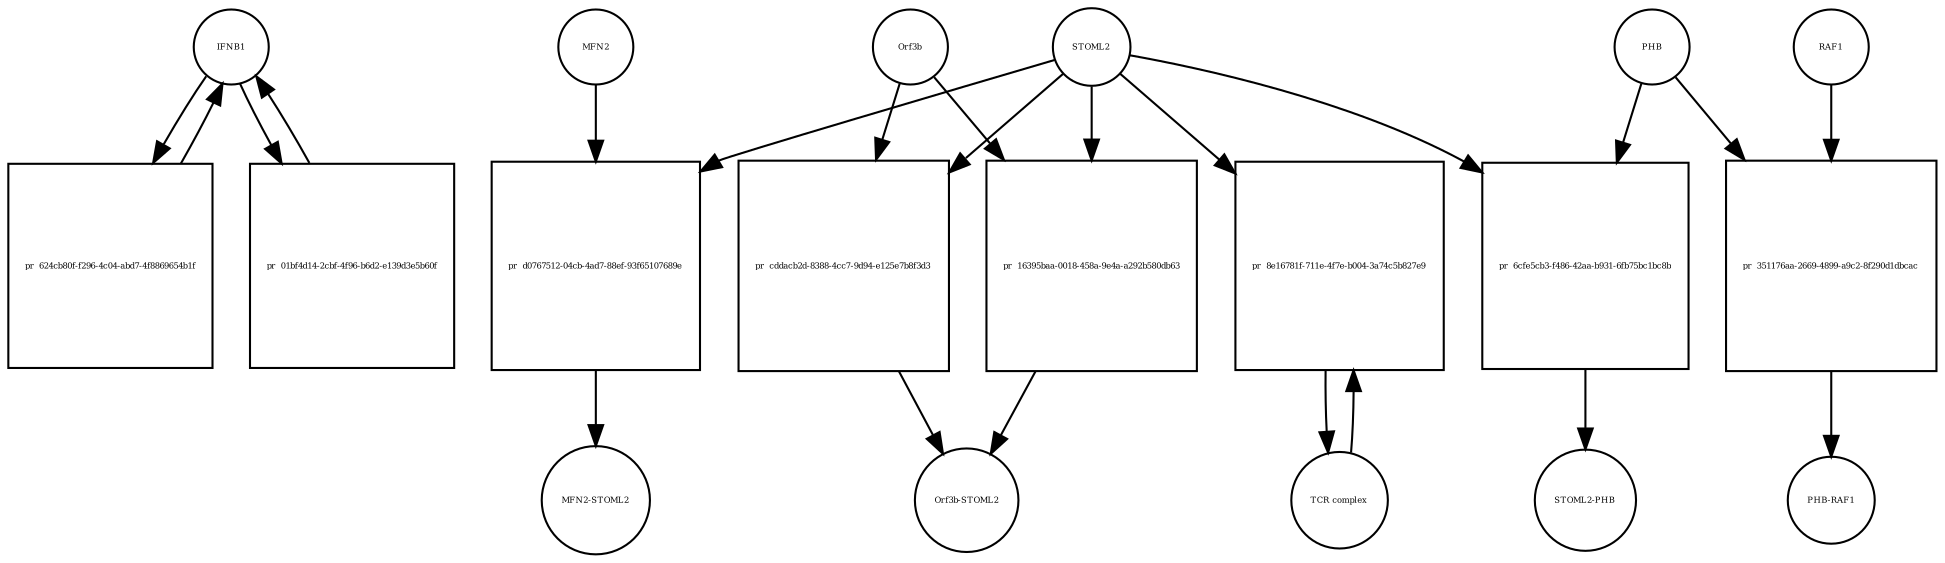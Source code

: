 strict digraph  {
IFNB1 [annotation=urn_miriam_uniprot_P01574, bipartite=0, cls=macromolecule, fontsize=4, label=IFNB1, shape=circle];
"pr_624cb80f-f296-4c04-abd7-4f8869654b1f" [annotation="", bipartite=1, cls=process, fontsize=4, label="pr_624cb80f-f296-4c04-abd7-4f8869654b1f", shape=square];
"pr_01bf4d14-2cbf-4f96-b6d2-e139d3e5b60f" [annotation="", bipartite=1, cls=process, fontsize=4, label="pr_01bf4d14-2cbf-4f96-b6d2-e139d3e5b60f", shape=square];
STOML2 [annotation=urn_miriam_pubmed_18641330, bipartite=0, cls="macromolecule multimer", fontsize=4, label=STOML2, shape=circle];
"pr_d0767512-04cb-4ad7-88ef-93f65107689e" [annotation="", bipartite=1, cls=process, fontsize=4, label="pr_d0767512-04cb-4ad7-88ef-93f65107689e", shape=square];
MFN2 [annotation=urn_miriam_uniprot_O95140, bipartite=0, cls=macromolecule, fontsize=4, label=MFN2, shape=circle];
"MFN2-STOML2" [annotation="", bipartite=0, cls=complex, fontsize=4, label="MFN2-STOML2", shape=circle];
Orf3b [annotation="", bipartite=0, cls=macromolecule, fontsize=4, label=Orf3b, shape=circle];
"pr_cddacb2d-8388-4cc7-9d94-e125e7b8f3d3" [annotation="", bipartite=1, cls=process, fontsize=4, label="pr_cddacb2d-8388-4cc7-9d94-e125e7b8f3d3", shape=square];
"Orf3b-STOML2" [annotation="", bipartite=0, cls=complex, fontsize=4, label="Orf3b-STOML2", shape=circle];
"pr_6cfe5cb3-f486-42aa-b931-6fb75bc1bc8b" [annotation="", bipartite=1, cls=process, fontsize=4, label="pr_6cfe5cb3-f486-42aa-b931-6fb75bc1bc8b", shape=square];
PHB [annotation=urn_miriam_uniprot_P35232, bipartite=0, cls=macromolecule, fontsize=4, label=PHB, shape=circle];
"STOML2-PHB" [annotation="", bipartite=0, cls=complex, fontsize=4, label="STOML2-PHB", shape=circle];
"pr_351176aa-2669-4899-a9c2-8f290d1dbcac" [annotation="", bipartite=1, cls=process, fontsize=4, label="pr_351176aa-2669-4899-a9c2-8f290d1dbcac", shape=square];
RAF1 [annotation=urn_miriam_uniprot_P04049, bipartite=0, cls=macromolecule, fontsize=4, label=RAF1, shape=circle];
"PHB-RAF1" [annotation="", bipartite=0, cls=complex, fontsize=4, label="PHB-RAF1", shape=circle];
"pr_16395baa-0018-458a-9e4a-a292b580db63" [annotation="", bipartite=1, cls=process, fontsize=4, label="pr_16395baa-0018-458a-9e4a-a292b580db63", shape=square];
"pr_8e16781f-711e-4f7e-b004-3a74c5b827e9" [annotation="", bipartite=1, cls=process, fontsize=4, label="pr_8e16781f-711e-4f7e-b004-3a74c5b827e9", shape=square];
"TCR complex" [annotation="urn_miriam_uniprot_P07766|urn_miriam_uniprot_P04234|urn_miriam_uniprot_P09693|urn_miriam_uniprot_P20963|urn_miriam_uniprot_P01848|urn_miriam_uniprot_Q9UJZ1|urn_miriam_uniprot_P0DSE2", bipartite=0, cls=complex, fontsize=4, label="TCR complex", shape=circle];
IFNB1 -> "pr_624cb80f-f296-4c04-abd7-4f8869654b1f"  [annotation="", interaction_type=consumption];
IFNB1 -> "pr_01bf4d14-2cbf-4f96-b6d2-e139d3e5b60f"  [annotation="", interaction_type=consumption];
"pr_624cb80f-f296-4c04-abd7-4f8869654b1f" -> IFNB1  [annotation="", interaction_type=production];
"pr_01bf4d14-2cbf-4f96-b6d2-e139d3e5b60f" -> IFNB1  [annotation="", interaction_type=production];
STOML2 -> "pr_d0767512-04cb-4ad7-88ef-93f65107689e"  [annotation="", interaction_type=consumption];
STOML2 -> "pr_cddacb2d-8388-4cc7-9d94-e125e7b8f3d3"  [annotation="", interaction_type=consumption];
STOML2 -> "pr_6cfe5cb3-f486-42aa-b931-6fb75bc1bc8b"  [annotation="", interaction_type=consumption];
STOML2 -> "pr_16395baa-0018-458a-9e4a-a292b580db63"  [annotation="", interaction_type=consumption];
STOML2 -> "pr_8e16781f-711e-4f7e-b004-3a74c5b827e9"  [annotation="", interaction_type=consumption];
"pr_d0767512-04cb-4ad7-88ef-93f65107689e" -> "MFN2-STOML2"  [annotation="", interaction_type=production];
MFN2 -> "pr_d0767512-04cb-4ad7-88ef-93f65107689e"  [annotation="", interaction_type=consumption];
Orf3b -> "pr_cddacb2d-8388-4cc7-9d94-e125e7b8f3d3"  [annotation="", interaction_type=consumption];
Orf3b -> "pr_16395baa-0018-458a-9e4a-a292b580db63"  [annotation="", interaction_type=consumption];
"pr_cddacb2d-8388-4cc7-9d94-e125e7b8f3d3" -> "Orf3b-STOML2"  [annotation="", interaction_type=production];
"pr_6cfe5cb3-f486-42aa-b931-6fb75bc1bc8b" -> "STOML2-PHB"  [annotation="", interaction_type=production];
PHB -> "pr_6cfe5cb3-f486-42aa-b931-6fb75bc1bc8b"  [annotation="", interaction_type=consumption];
PHB -> "pr_351176aa-2669-4899-a9c2-8f290d1dbcac"  [annotation="", interaction_type=consumption];
"pr_351176aa-2669-4899-a9c2-8f290d1dbcac" -> "PHB-RAF1"  [annotation="", interaction_type=production];
RAF1 -> "pr_351176aa-2669-4899-a9c2-8f290d1dbcac"  [annotation="", interaction_type=consumption];
"pr_16395baa-0018-458a-9e4a-a292b580db63" -> "Orf3b-STOML2"  [annotation="", interaction_type=production];
"pr_8e16781f-711e-4f7e-b004-3a74c5b827e9" -> "TCR complex"  [annotation="", interaction_type=production];
"TCR complex" -> "pr_8e16781f-711e-4f7e-b004-3a74c5b827e9"  [annotation="", interaction_type=consumption];
}

